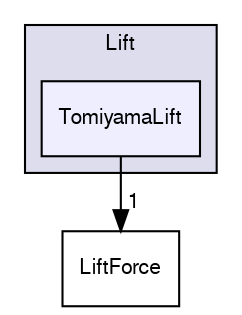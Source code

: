 digraph "src/lagrangian/intermediate/submodels/Kinematic/ParticleForces/Lift/TomiyamaLift" {
  bgcolor=transparent;
  compound=true
  node [ fontsize="10", fontname="FreeSans"];
  edge [ labelfontsize="10", labelfontname="FreeSans"];
  subgraph clusterdir_6635d9aa68d59377dd7165d1393d2e30 {
    graph [ bgcolor="#ddddee", pencolor="black", label="Lift" fontname="FreeSans", fontsize="10", URL="dir_6635d9aa68d59377dd7165d1393d2e30.html"]
  dir_957074fbefb6ab41cc5d38639e2552c0 [shape=box, label="TomiyamaLift", style="filled", fillcolor="#eeeeff", pencolor="black", URL="dir_957074fbefb6ab41cc5d38639e2552c0.html"];
  }
  dir_9a4a8342949d31bc44597bb8c0b2f489 [shape=box label="LiftForce" URL="dir_9a4a8342949d31bc44597bb8c0b2f489.html"];
  dir_957074fbefb6ab41cc5d38639e2552c0->dir_9a4a8342949d31bc44597bb8c0b2f489 [headlabel="1", labeldistance=1.5 headhref="dir_001361_001359.html"];
}
